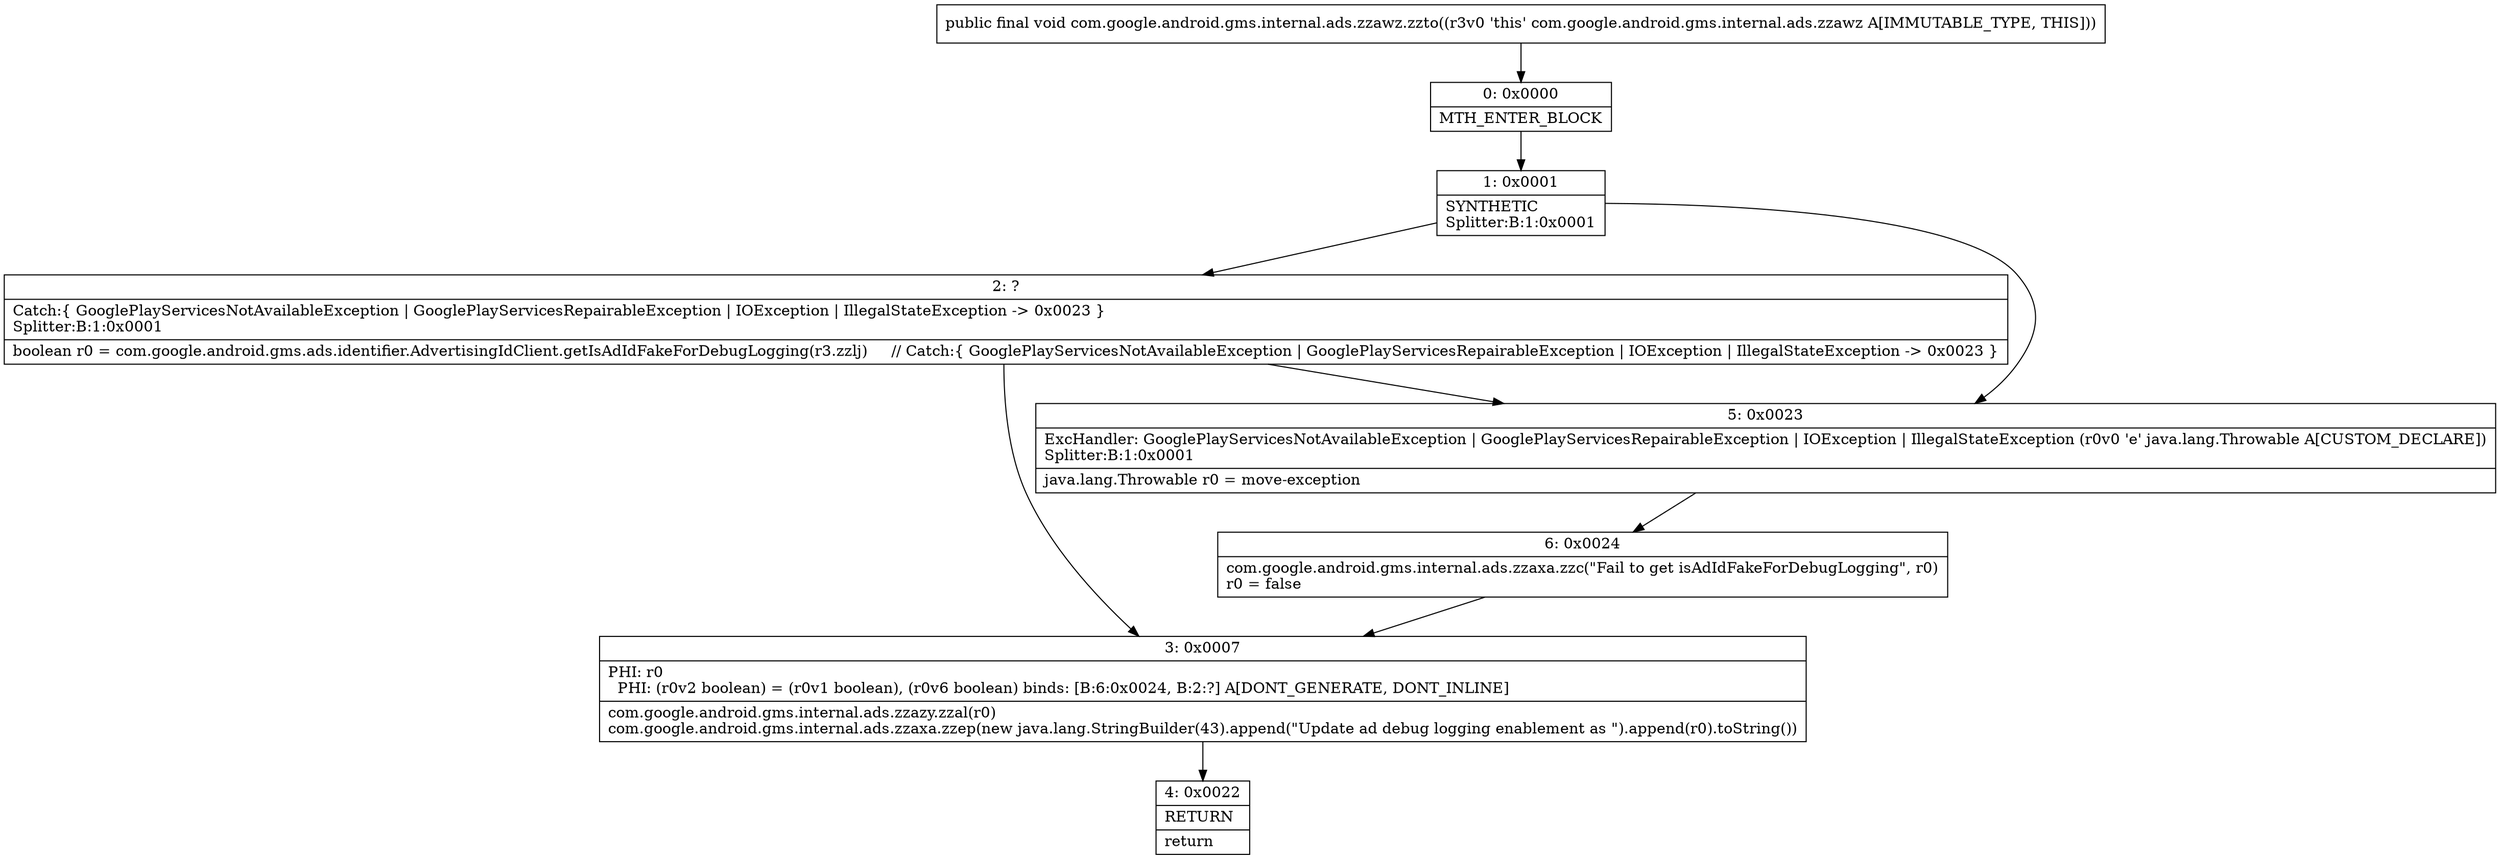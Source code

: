 digraph "CFG forcom.google.android.gms.internal.ads.zzawz.zzto()V" {
Node_0 [shape=record,label="{0\:\ 0x0000|MTH_ENTER_BLOCK\l}"];
Node_1 [shape=record,label="{1\:\ 0x0001|SYNTHETIC\lSplitter:B:1:0x0001\l}"];
Node_2 [shape=record,label="{2\:\ ?|Catch:\{ GooglePlayServicesNotAvailableException \| GooglePlayServicesRepairableException \| IOException \| IllegalStateException \-\> 0x0023 \}\lSplitter:B:1:0x0001\l|boolean r0 = com.google.android.gms.ads.identifier.AdvertisingIdClient.getIsAdIdFakeForDebugLogging(r3.zzlj)     \/\/ Catch:\{ GooglePlayServicesNotAvailableException \| GooglePlayServicesRepairableException \| IOException \| IllegalStateException \-\> 0x0023 \}\l}"];
Node_3 [shape=record,label="{3\:\ 0x0007|PHI: r0 \l  PHI: (r0v2 boolean) = (r0v1 boolean), (r0v6 boolean) binds: [B:6:0x0024, B:2:?] A[DONT_GENERATE, DONT_INLINE]\l|com.google.android.gms.internal.ads.zzazy.zzal(r0)\lcom.google.android.gms.internal.ads.zzaxa.zzep(new java.lang.StringBuilder(43).append(\"Update ad debug logging enablement as \").append(r0).toString())\l}"];
Node_4 [shape=record,label="{4\:\ 0x0022|RETURN\l|return\l}"];
Node_5 [shape=record,label="{5\:\ 0x0023|ExcHandler: GooglePlayServicesNotAvailableException \| GooglePlayServicesRepairableException \| IOException \| IllegalStateException (r0v0 'e' java.lang.Throwable A[CUSTOM_DECLARE])\lSplitter:B:1:0x0001\l|java.lang.Throwable r0 = move\-exception\l}"];
Node_6 [shape=record,label="{6\:\ 0x0024|com.google.android.gms.internal.ads.zzaxa.zzc(\"Fail to get isAdIdFakeForDebugLogging\", r0)\lr0 = false\l}"];
MethodNode[shape=record,label="{public final void com.google.android.gms.internal.ads.zzawz.zzto((r3v0 'this' com.google.android.gms.internal.ads.zzawz A[IMMUTABLE_TYPE, THIS])) }"];
MethodNode -> Node_0;
Node_0 -> Node_1;
Node_1 -> Node_2;
Node_1 -> Node_5;
Node_2 -> Node_5;
Node_2 -> Node_3;
Node_3 -> Node_4;
Node_5 -> Node_6;
Node_6 -> Node_3;
}

